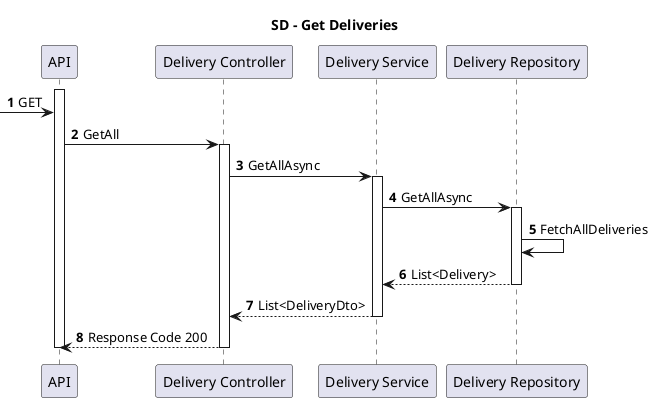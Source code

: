 @startuml USA06_3

title SD - Get Deliveries

autonumber

participant "API" as API
participant "Delivery Controller" as C
participant "Delivery Service" as S
participant "Delivery Repository" as R

activate API
 -> API : GET
API -> C : GetAll
activate C
C -> S : GetAllAsync
activate S
S -> R : GetAllAsync
activate R
R -> R : FetchAllDeliveries
R --> S : List<Delivery>
deactivate R
S --> C : List<DeliveryDto>
deactivate S
C --> API : Response Code 200
deactivate C
deactivate API